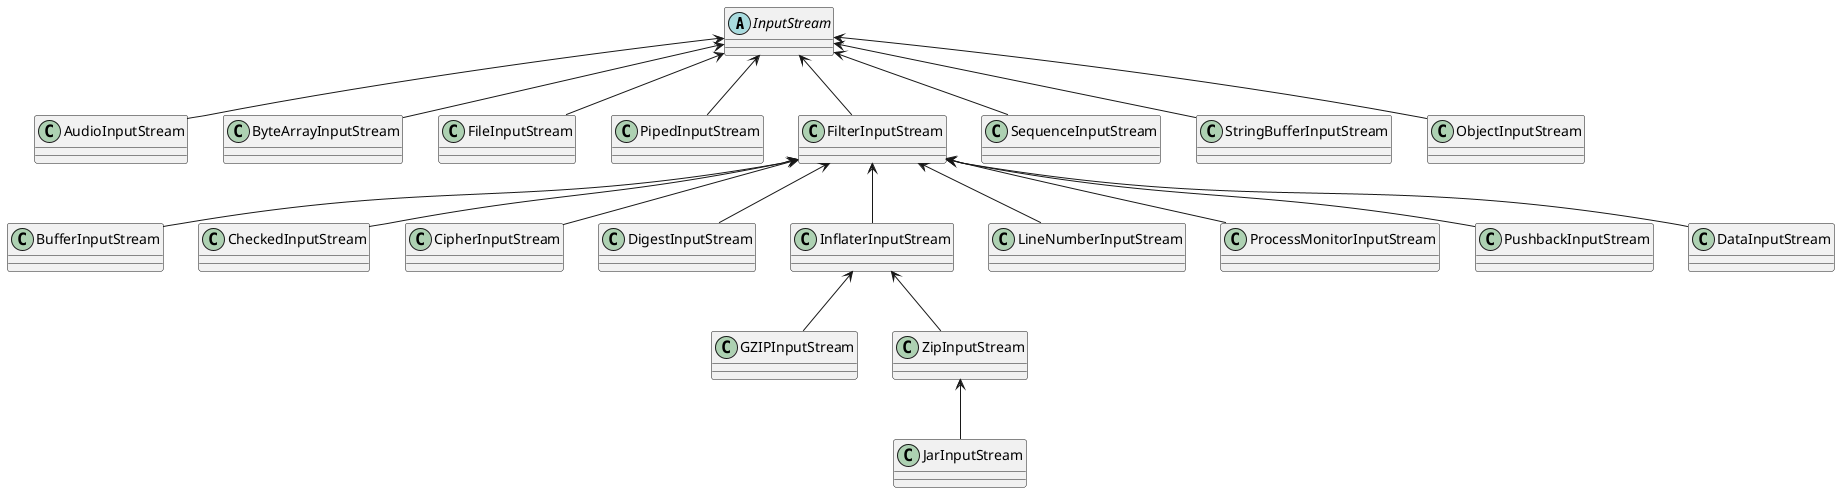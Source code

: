 @startuml

abstract class InputStream

class AudioInputStream
class ByteArrayInputStream
class FileInputStream
class PipedInputStream
class FilterInputStream
class SequenceInputStream
class StringBufferInputStream
class ObjectInputStream

class BufferInputStream
class CheckedInputStream
class CipherInputStream
class DigestInputStream
class InflaterInputStream
class LineNumberInputStream
class ProcessMonitorInputStream
class PushbackInputStream
class DataInputStream

class GZIPInputStream
class ZipInputStream

class JarInputStream

InputStream <-- AudioInputStream
InputStream <-- ByteArrayInputStream
InputStream <-- FileInputStream
InputStream <-- PipedInputStream
InputStream <-- SequenceInputStream
InputStream <-- StringBufferInputStream
InputStream <-- ObjectInputStream
InputStream <-- FilterInputStream

FilterInputStream <-- BufferInputStream
FilterInputStream <-- CheckedInputStream
FilterInputStream <-- CipherInputStream
FilterInputStream <-- DigestInputStream
FilterInputStream <-- LineNumberInputStream
FilterInputStream <-- ProcessMonitorInputStream
FilterInputStream <-- PushbackInputStream
FilterInputStream <-- DataInputStream
FilterInputStream <-- InflaterInputStream

InflaterInputStream <-- GZIPInputStream
InflaterInputStream <-- ZipInputStream

ZipInputStream <-- JarInputStream

@enduml